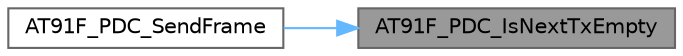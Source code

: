 digraph "AT91F_PDC_IsNextTxEmpty"
{
 // LATEX_PDF_SIZE
  bgcolor="transparent";
  edge [fontname=Helvetica,fontsize=10,labelfontname=Helvetica,labelfontsize=10];
  node [fontname=Helvetica,fontsize=10,shape=box,height=0.2,width=0.4];
  rankdir="RL";
  Node1 [id="Node000001",label="AT91F_PDC_IsNextTxEmpty",height=0.2,width=0.4,color="gray40", fillcolor="grey60", style="filled", fontcolor="black",tooltip="Test if the next transfer descriptor has been moved to the current td."];
  Node1 -> Node2 [id="edge1_Node000001_Node000002",dir="back",color="steelblue1",style="solid",tooltip=" "];
  Node2 [id="Node000002",label="AT91F_PDC_SendFrame",height=0.2,width=0.4,color="grey40", fillcolor="white", style="filled",URL="$lib___a_t91_s_a_m7_x128_8h.html#a69b0e9baa0272a3febd549034aad1fcb",tooltip="Close PDC: disable TX and RX reset transfer descriptors."];
}
